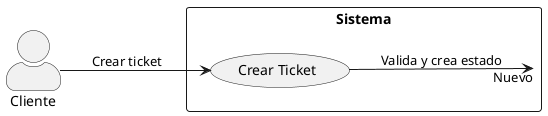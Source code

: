 @startuml UC01_Crear_Ticket
left to right direction
skinparam actorStyle awesome
skinparam shadowing false
skinparam packageStyle rectangle

actor Cliente
rectangle Sistema {
  usecase "Crear Ticket" as UC01
}

Cliente --> UC01 : Crear ticket
UC01 --> Sistema : Valida y crea estado "Nuevo"
@enduml
